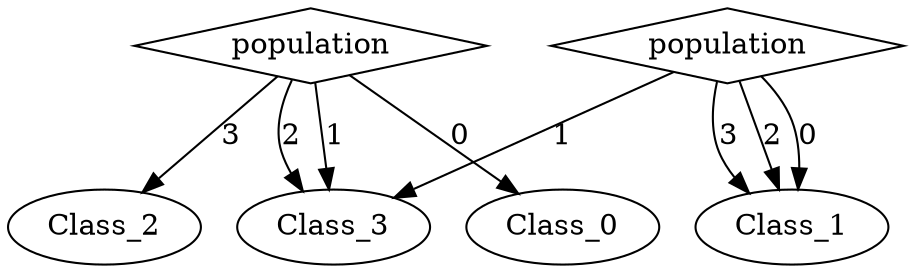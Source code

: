 digraph {
node [label=Class_2,style=""] Class_2
node [label=Class_3,style=""] Class_3
node [label=Class_3,style=""] Class_3
node [label=Class_0,style=""] Class_0
node [label=Class_1,style=""] Class_1
node [label=Class_1,style=""] Class_1
node [label=Class_3,style=""] Class_3
node [label=Class_1,style=""] Class_1
node [label=population,shape="diamond",style=""] 1
node [label=population,shape="diamond",style=""] 0

1 -> Class_2 [label="3"]
1 -> Class_3 [label="2"]
1 -> Class_3 [label="1"]
1 -> Class_0 [label="0"]
0 -> Class_1 [label="3"]
0 -> Class_1 [label="2"]
0 -> Class_3 [label="1"]
0 -> Class_1 [label="0"]
}